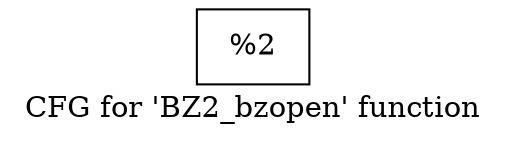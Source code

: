 digraph "CFG for 'BZ2_bzopen' function" {
	label="CFG for 'BZ2_bzopen' function";

	Node0x19a6860 [shape=record,label="{%2}"];
}
